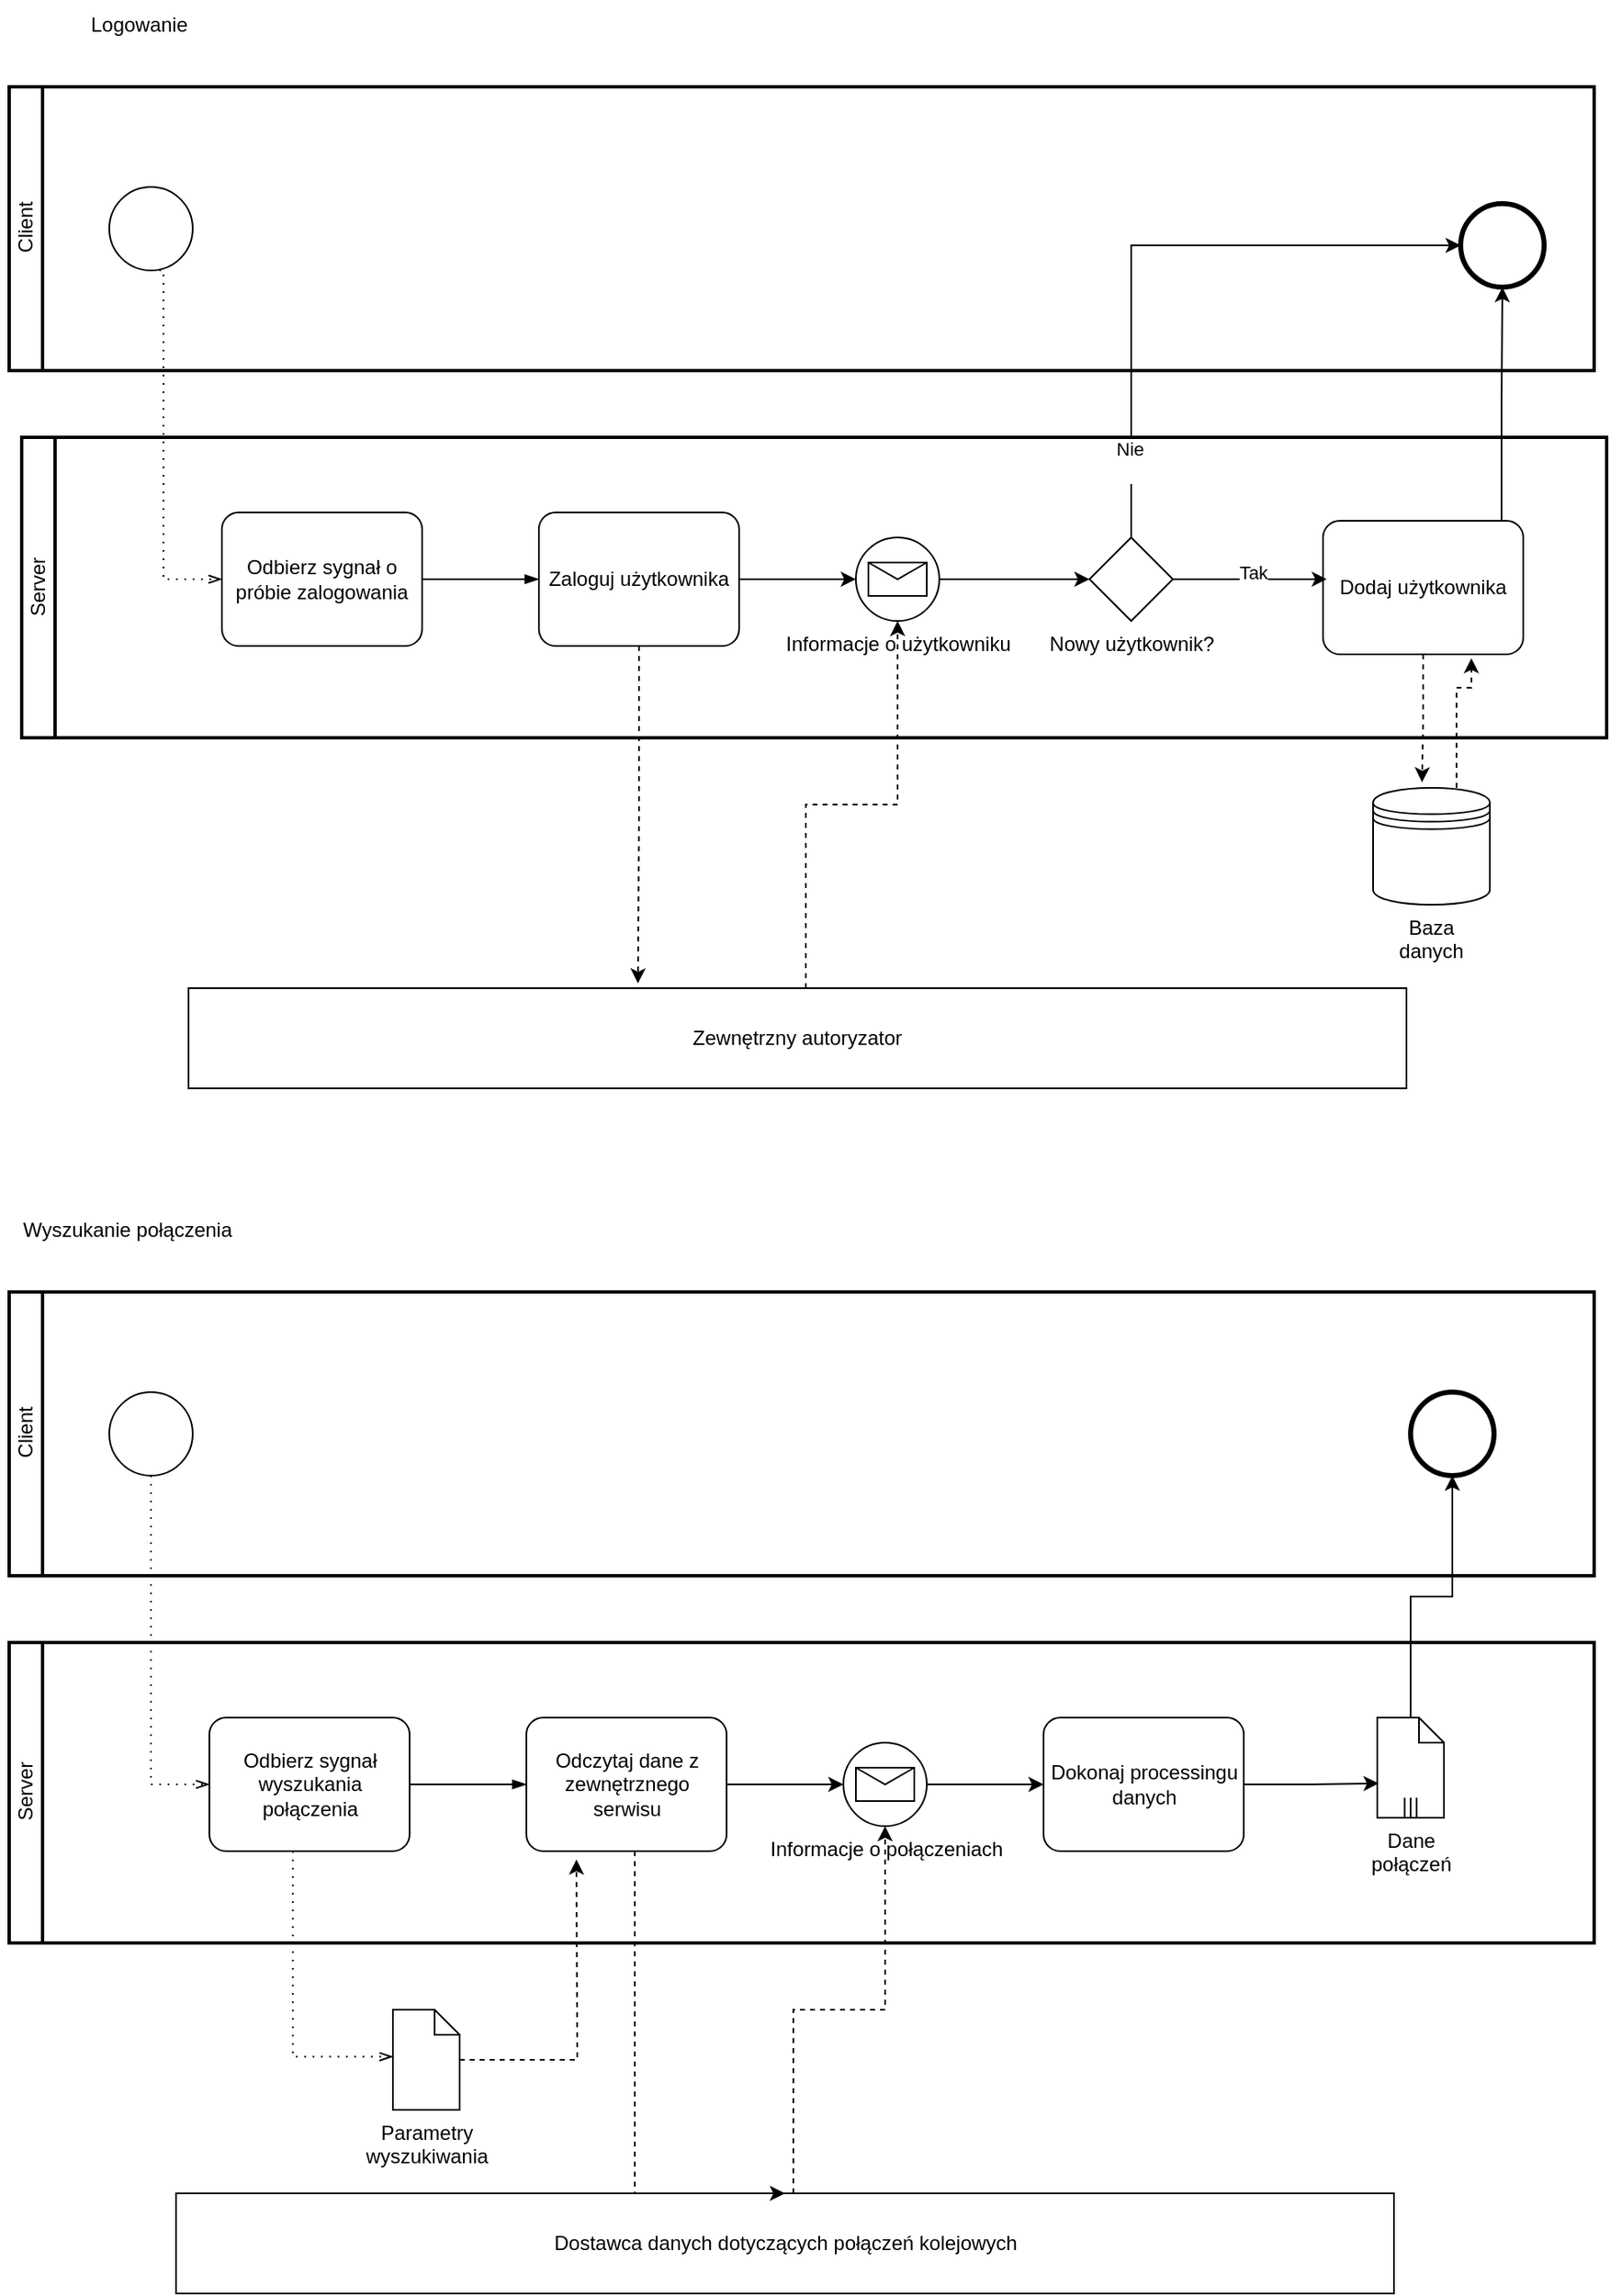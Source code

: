 <mxfile version="24.0.4" type="device">
  <diagram name="Page-1" id="2a216829-ef6e-dabb-86c1-c78162f3ba2b">
    <mxGraphModel dx="1615" dy="-231" grid="1" gridSize="10" guides="1" tooltips="1" connect="1" arrows="1" fold="1" page="1" pageScale="1" pageWidth="850" pageHeight="1100" background="none" math="0" shadow="0">
      <root>
        <mxCell id="0" />
        <mxCell id="1" parent="0" />
        <mxCell id="fpaLrNx99ippCSUbvsSf-1" value="Client" style="swimlane;html=1;startSize=20;fontStyle=0;collapsible=0;horizontal=0;swimlaneLine=1;swimlaneFillColor=#ffffff;strokeWidth=2;" vertex="1" parent="1">
          <mxGeometry x="72.5" y="1200" width="950" height="170" as="geometry" />
        </mxCell>
        <mxCell id="fpaLrNx99ippCSUbvsSf-2" value="" style="points=[[0.145,0.145,0],[0.5,0,0],[0.855,0.145,0],[1,0.5,0],[0.855,0.855,0],[0.5,1,0],[0.145,0.855,0],[0,0.5,0]];shape=mxgraph.bpmn.event;html=1;verticalLabelPosition=bottom;labelBackgroundColor=#ffffff;verticalAlign=top;align=center;perimeter=ellipsePerimeter;outlineConnect=0;aspect=fixed;outline=standard;symbol=general;" vertex="1" parent="fpaLrNx99ippCSUbvsSf-1">
          <mxGeometry x="60" y="60" width="50" height="50" as="geometry" />
        </mxCell>
        <mxCell id="fpaLrNx99ippCSUbvsSf-39" value="" style="points=[[0.145,0.145,0],[0.5,0,0],[0.855,0.145,0],[1,0.5,0],[0.855,0.855,0],[0.5,1,0],[0.145,0.855,0],[0,0.5,0]];shape=mxgraph.bpmn.event;html=1;verticalLabelPosition=bottom;labelBackgroundColor=#ffffff;verticalAlign=top;align=center;perimeter=ellipsePerimeter;outlineConnect=0;aspect=fixed;outline=end;symbol=terminate2;" vertex="1" parent="fpaLrNx99ippCSUbvsSf-1">
          <mxGeometry x="870" y="70" width="50" height="50" as="geometry" />
        </mxCell>
        <mxCell id="fpaLrNx99ippCSUbvsSf-5" value="Server" style="swimlane;html=1;startSize=20;fontStyle=0;collapsible=0;horizontal=0;swimlaneLine=1;swimlaneFillColor=#ffffff;strokeWidth=2;" vertex="1" parent="1">
          <mxGeometry x="80" y="1410" width="950" height="180" as="geometry" />
        </mxCell>
        <mxCell id="fpaLrNx99ippCSUbvsSf-6" value="Odbierz sygnał o próbie zalogowania" style="points=[[0.25,0,0],[0.5,0,0],[0.75,0,0],[1,0.25,0],[1,0.5,0],[1,0.75,0],[0.75,1,0],[0.5,1,0],[0.25,1,0],[0,0.75,0],[0,0.5,0],[0,0.25,0]];shape=mxgraph.bpmn.task;whiteSpace=wrap;rectStyle=rounded;size=10;taskMarker=abstract;" vertex="1" parent="fpaLrNx99ippCSUbvsSf-5">
          <mxGeometry x="120" y="45" width="120" height="80" as="geometry" />
        </mxCell>
        <mxCell id="fpaLrNx99ippCSUbvsSf-7" value="" style="edgeStyle=elbowEdgeStyle;fontSize=12;html=1;endArrow=blockThin;endFill=1;rounded=0;exitX=1;exitY=0.5;exitDx=0;exitDy=0;exitPerimeter=0;entryX=0;entryY=0.5;entryDx=0;entryDy=0;entryPerimeter=0;" edge="1" parent="fpaLrNx99ippCSUbvsSf-5" source="fpaLrNx99ippCSUbvsSf-6" target="fpaLrNx99ippCSUbvsSf-35">
          <mxGeometry width="160" relative="1" as="geometry">
            <mxPoint x="300" y="10" as="sourcePoint" />
            <mxPoint x="300" y="85" as="targetPoint" />
          </mxGeometry>
        </mxCell>
        <mxCell id="fpaLrNx99ippCSUbvsSf-40" style="edgeStyle=orthogonalEdgeStyle;rounded=0;orthogonalLoop=1;jettySize=auto;html=1;entryX=0;entryY=0.5;entryDx=0;entryDy=0;entryPerimeter=0;" edge="1" parent="fpaLrNx99ippCSUbvsSf-5" source="fpaLrNx99ippCSUbvsSf-35" target="fpaLrNx99ippCSUbvsSf-41">
          <mxGeometry relative="1" as="geometry">
            <mxPoint x="500" y="85" as="targetPoint" />
          </mxGeometry>
        </mxCell>
        <mxCell id="fpaLrNx99ippCSUbvsSf-35" value="Zaloguj użytkownika" style="points=[[0.25,0,0],[0.5,0,0],[0.75,0,0],[1,0.25,0],[1,0.5,0],[1,0.75,0],[0.75,1,0],[0.5,1,0],[0.25,1,0],[0,0.75,0],[0,0.5,0],[0,0.25,0]];shape=mxgraph.bpmn.task;whiteSpace=wrap;rectStyle=rounded;size=10;taskMarker=abstract;" vertex="1" parent="fpaLrNx99ippCSUbvsSf-5">
          <mxGeometry x="310" y="45" width="120" height="80" as="geometry" />
        </mxCell>
        <mxCell id="fpaLrNx99ippCSUbvsSf-43" style="edgeStyle=orthogonalEdgeStyle;rounded=0;orthogonalLoop=1;jettySize=auto;html=1;entryX=0;entryY=0.5;entryDx=0;entryDy=0;entryPerimeter=0;" edge="1" parent="fpaLrNx99ippCSUbvsSf-5" source="fpaLrNx99ippCSUbvsSf-41" target="fpaLrNx99ippCSUbvsSf-95">
          <mxGeometry relative="1" as="geometry">
            <mxPoint x="620" y="85" as="targetPoint" />
          </mxGeometry>
        </mxCell>
        <mxCell id="fpaLrNx99ippCSUbvsSf-41" value="Informacje o użytkowniku" style="points=[[0.145,0.145,0],[0.5,0,0],[0.855,0.145,0],[1,0.5,0],[0.855,0.855,0],[0.5,1,0],[0.145,0.855,0],[0,0.5,0]];shape=mxgraph.bpmn.event;html=1;verticalLabelPosition=bottom;labelBackgroundColor=#ffffff;verticalAlign=top;align=center;perimeter=ellipsePerimeter;outlineConnect=0;aspect=fixed;outline=standard;symbol=message;" vertex="1" parent="fpaLrNx99ippCSUbvsSf-5">
          <mxGeometry x="500" y="60" width="50" height="50" as="geometry" />
        </mxCell>
        <mxCell id="fpaLrNx99ippCSUbvsSf-95" value="Nowy użytkownik?" style="points=[[0.25,0.25,0],[0.5,0,0],[0.75,0.25,0],[1,0.5,0],[0.75,0.75,0],[0.5,1,0],[0.25,0.75,0],[0,0.5,0]];shape=mxgraph.bpmn.gateway2;html=1;verticalLabelPosition=bottom;labelBackgroundColor=#ffffff;verticalAlign=top;align=center;perimeter=rhombusPerimeter;outlineConnect=0;outline=none;symbol=none;" vertex="1" parent="fpaLrNx99ippCSUbvsSf-5">
          <mxGeometry x="640" y="60" width="50" height="50" as="geometry" />
        </mxCell>
        <mxCell id="fpaLrNx99ippCSUbvsSf-99" value="Dodaj użytkownika" style="points=[[0.25,0,0],[0.5,0,0],[0.75,0,0],[1,0.25,0],[1,0.5,0],[1,0.75,0],[0.75,1,0],[0.5,1,0],[0.25,1,0],[0,0.75,0],[0,0.5,0],[0,0.25,0]];shape=mxgraph.bpmn.task;whiteSpace=wrap;rectStyle=rounded;size=10;taskMarker=abstract;" vertex="1" parent="fpaLrNx99ippCSUbvsSf-5">
          <mxGeometry x="780" y="50" width="120" height="80" as="geometry" />
        </mxCell>
        <mxCell id="fpaLrNx99ippCSUbvsSf-100" style="edgeStyle=orthogonalEdgeStyle;rounded=0;orthogonalLoop=1;jettySize=auto;html=1;entryX=0.019;entryY=0.437;entryDx=0;entryDy=0;entryPerimeter=0;" edge="1" parent="fpaLrNx99ippCSUbvsSf-5" source="fpaLrNx99ippCSUbvsSf-95" target="fpaLrNx99ippCSUbvsSf-99">
          <mxGeometry relative="1" as="geometry" />
        </mxCell>
        <mxCell id="fpaLrNx99ippCSUbvsSf-109" value="Tak" style="edgeLabel;html=1;align=center;verticalAlign=middle;resizable=0;points=[];" vertex="1" connectable="0" parent="fpaLrNx99ippCSUbvsSf-100">
          <mxGeometry x="0.03" y="4" relative="1" as="geometry">
            <mxPoint as="offset" />
          </mxGeometry>
        </mxCell>
        <mxCell id="fpaLrNx99ippCSUbvsSf-21" value="" style="edgeStyle=elbowEdgeStyle;fontSize=12;html=1;endFill=0;startFill=0;endSize=6;startSize=6;dashed=1;dashPattern=1 4;endArrow=openThin;startArrow=none;rounded=0;entryX=0;entryY=0.5;entryDx=0;entryDy=0;entryPerimeter=0;exitX=0.5;exitY=1;exitDx=0;exitDy=0;exitPerimeter=0;" edge="1" parent="1" source="fpaLrNx99ippCSUbvsSf-2" target="fpaLrNx99ippCSUbvsSf-6">
          <mxGeometry width="160" relative="1" as="geometry">
            <mxPoint x="380" y="1520" as="sourcePoint" />
            <mxPoint x="540" y="1520" as="targetPoint" />
            <Array as="points">
              <mxPoint x="165" y="1400" />
            </Array>
          </mxGeometry>
        </mxCell>
        <mxCell id="fpaLrNx99ippCSUbvsSf-32" value="Logowanie" style="text;html=1;align=center;verticalAlign=middle;resizable=0;points=[];autosize=1;strokeColor=none;fillColor=none;" vertex="1" parent="1">
          <mxGeometry x="110" y="1148" width="80" height="30" as="geometry" />
        </mxCell>
        <mxCell id="fpaLrNx99ippCSUbvsSf-36" value="Zewnętrzny autoryzator" style="rounded=0;whiteSpace=wrap;html=1;" vertex="1" parent="1">
          <mxGeometry x="180" y="1740" width="730" height="60" as="geometry" />
        </mxCell>
        <mxCell id="fpaLrNx99ippCSUbvsSf-42" style="edgeStyle=orthogonalEdgeStyle;rounded=0;orthogonalLoop=1;jettySize=auto;html=1;entryX=0.5;entryY=1;entryDx=0;entryDy=0;entryPerimeter=0;dashed=1;" edge="1" parent="1" source="fpaLrNx99ippCSUbvsSf-36" target="fpaLrNx99ippCSUbvsSf-41">
          <mxGeometry relative="1" as="geometry">
            <Array as="points">
              <mxPoint x="550" y="1630" />
              <mxPoint x="605" y="1630" />
            </Array>
          </mxGeometry>
        </mxCell>
        <mxCell id="fpaLrNx99ippCSUbvsSf-72" value="Client" style="swimlane;html=1;startSize=20;fontStyle=0;collapsible=0;horizontal=0;swimlaneLine=1;swimlaneFillColor=#ffffff;strokeWidth=2;" vertex="1" parent="1">
          <mxGeometry x="72.5" y="1922" width="950" height="170" as="geometry" />
        </mxCell>
        <mxCell id="fpaLrNx99ippCSUbvsSf-73" value="" style="points=[[0.145,0.145,0],[0.5,0,0],[0.855,0.145,0],[1,0.5,0],[0.855,0.855,0],[0.5,1,0],[0.145,0.855,0],[0,0.5,0]];shape=mxgraph.bpmn.event;html=1;verticalLabelPosition=bottom;labelBackgroundColor=#ffffff;verticalAlign=top;align=center;perimeter=ellipsePerimeter;outlineConnect=0;aspect=fixed;outline=standard;symbol=general;" vertex="1" parent="fpaLrNx99ippCSUbvsSf-72">
          <mxGeometry x="60" y="60" width="50" height="50" as="geometry" />
        </mxCell>
        <mxCell id="fpaLrNx99ippCSUbvsSf-74" value="" style="points=[[0.145,0.145,0],[0.5,0,0],[0.855,0.145,0],[1,0.5,0],[0.855,0.855,0],[0.5,1,0],[0.145,0.855,0],[0,0.5,0]];shape=mxgraph.bpmn.event;html=1;verticalLabelPosition=bottom;labelBackgroundColor=#ffffff;verticalAlign=top;align=center;perimeter=ellipsePerimeter;outlineConnect=0;aspect=fixed;outline=end;symbol=terminate2;" vertex="1" parent="fpaLrNx99ippCSUbvsSf-72">
          <mxGeometry x="840" y="60" width="50" height="50" as="geometry" />
        </mxCell>
        <mxCell id="fpaLrNx99ippCSUbvsSf-75" value="Server" style="swimlane;html=1;startSize=20;fontStyle=0;collapsible=0;horizontal=0;swimlaneLine=1;swimlaneFillColor=#ffffff;strokeWidth=2;" vertex="1" parent="1">
          <mxGeometry x="72.5" y="2132" width="950" height="180" as="geometry" />
        </mxCell>
        <mxCell id="fpaLrNx99ippCSUbvsSf-76" value="Odbierz sygnał wyszukania połączenia" style="points=[[0.25,0,0],[0.5,0,0],[0.75,0,0],[1,0.25,0],[1,0.5,0],[1,0.75,0],[0.75,1,0],[0.5,1,0],[0.25,1,0],[0,0.75,0],[0,0.5,0],[0,0.25,0]];shape=mxgraph.bpmn.task;whiteSpace=wrap;rectStyle=rounded;size=10;taskMarker=abstract;" vertex="1" parent="fpaLrNx99ippCSUbvsSf-75">
          <mxGeometry x="120" y="45" width="120" height="80" as="geometry" />
        </mxCell>
        <mxCell id="fpaLrNx99ippCSUbvsSf-77" value="" style="edgeStyle=elbowEdgeStyle;fontSize=12;html=1;endArrow=blockThin;endFill=1;rounded=0;exitX=1;exitY=0.5;exitDx=0;exitDy=0;exitPerimeter=0;entryX=0;entryY=0.5;entryDx=0;entryDy=0;entryPerimeter=0;" edge="1" parent="fpaLrNx99ippCSUbvsSf-75" source="fpaLrNx99ippCSUbvsSf-76" target="fpaLrNx99ippCSUbvsSf-79">
          <mxGeometry width="160" relative="1" as="geometry">
            <mxPoint x="300" y="10" as="sourcePoint" />
            <mxPoint x="300" y="85" as="targetPoint" />
          </mxGeometry>
        </mxCell>
        <mxCell id="fpaLrNx99ippCSUbvsSf-78" style="edgeStyle=orthogonalEdgeStyle;rounded=0;orthogonalLoop=1;jettySize=auto;html=1;entryX=0;entryY=0.5;entryDx=0;entryDy=0;entryPerimeter=0;" edge="1" parent="fpaLrNx99ippCSUbvsSf-75" source="fpaLrNx99ippCSUbvsSf-79" target="fpaLrNx99ippCSUbvsSf-81">
          <mxGeometry relative="1" as="geometry">
            <mxPoint x="500" y="85" as="targetPoint" />
          </mxGeometry>
        </mxCell>
        <mxCell id="fpaLrNx99ippCSUbvsSf-79" value="Odczytaj dane z zewnętrznego serwisu" style="points=[[0.25,0,0],[0.5,0,0],[0.75,0,0],[1,0.25,0],[1,0.5,0],[1,0.75,0],[0.75,1,0],[0.5,1,0],[0.25,1,0],[0,0.75,0],[0,0.5,0],[0,0.25,0]];shape=mxgraph.bpmn.task;whiteSpace=wrap;rectStyle=rounded;size=10;taskMarker=abstract;" vertex="1" parent="fpaLrNx99ippCSUbvsSf-75">
          <mxGeometry x="310" y="45" width="120" height="80" as="geometry" />
        </mxCell>
        <mxCell id="fpaLrNx99ippCSUbvsSf-80" style="edgeStyle=orthogonalEdgeStyle;rounded=0;orthogonalLoop=1;jettySize=auto;html=1;entryX=0;entryY=0.5;entryDx=0;entryDy=0;entryPerimeter=0;" edge="1" parent="fpaLrNx99ippCSUbvsSf-75" source="fpaLrNx99ippCSUbvsSf-81" target="fpaLrNx99ippCSUbvsSf-82">
          <mxGeometry relative="1" as="geometry">
            <mxPoint x="640" y="85" as="targetPoint" />
          </mxGeometry>
        </mxCell>
        <mxCell id="fpaLrNx99ippCSUbvsSf-81" value="Informacje o połączeniach" style="points=[[0.145,0.145,0],[0.5,0,0],[0.855,0.145,0],[1,0.5,0],[0.855,0.855,0],[0.5,1,0],[0.145,0.855,0],[0,0.5,0]];shape=mxgraph.bpmn.event;html=1;verticalLabelPosition=bottom;labelBackgroundColor=#ffffff;verticalAlign=top;align=center;perimeter=ellipsePerimeter;outlineConnect=0;aspect=fixed;outline=standard;symbol=message;" vertex="1" parent="fpaLrNx99ippCSUbvsSf-75">
          <mxGeometry x="500" y="60" width="50" height="50" as="geometry" />
        </mxCell>
        <mxCell id="fpaLrNx99ippCSUbvsSf-82" value="Dokonaj processingu danych" style="points=[[0.25,0,0],[0.5,0,0],[0.75,0,0],[1,0.25,0],[1,0.5,0],[1,0.75,0],[0.75,1,0],[0.5,1,0],[0.25,1,0],[0,0.75,0],[0,0.5,0],[0,0.25,0]];shape=mxgraph.bpmn.task;whiteSpace=wrap;rectStyle=rounded;size=10;taskMarker=abstract;" vertex="1" parent="fpaLrNx99ippCSUbvsSf-75">
          <mxGeometry x="620" y="45" width="120" height="80" as="geometry" />
        </mxCell>
        <mxCell id="fpaLrNx99ippCSUbvsSf-83" value="Dane połączeń" style="shape=mxgraph.bpmn.data;labelPosition=center;verticalLabelPosition=bottom;align=center;verticalAlign=top;whiteSpace=wrap;size=15;html=1;bpmnTransferType=none;isCollection=1;fontSize=12;" vertex="1" parent="fpaLrNx99ippCSUbvsSf-75">
          <mxGeometry x="820" y="45" width="40" height="60" as="geometry" />
        </mxCell>
        <mxCell id="fpaLrNx99ippCSUbvsSf-84" style="edgeStyle=orthogonalEdgeStyle;rounded=0;orthogonalLoop=1;jettySize=auto;html=1;entryX=0.02;entryY=0.656;entryDx=0;entryDy=0;entryPerimeter=0;" edge="1" parent="fpaLrNx99ippCSUbvsSf-75" source="fpaLrNx99ippCSUbvsSf-82" target="fpaLrNx99ippCSUbvsSf-83">
          <mxGeometry relative="1" as="geometry" />
        </mxCell>
        <mxCell id="fpaLrNx99ippCSUbvsSf-85" value="" style="edgeStyle=elbowEdgeStyle;fontSize=12;html=1;endFill=0;startFill=0;endSize=6;startSize=6;dashed=1;dashPattern=1 4;endArrow=openThin;startArrow=none;rounded=0;exitX=0.5;exitY=1;exitDx=0;exitDy=0;exitPerimeter=0;entryX=0.001;entryY=0.469;entryDx=0;entryDy=0;entryPerimeter=0;" edge="1" source="fpaLrNx99ippCSUbvsSf-76" target="fpaLrNx99ippCSUbvsSf-93" parent="1">
          <mxGeometry width="160" relative="1" as="geometry">
            <mxPoint x="372.5" y="2232" as="sourcePoint" />
            <mxPoint x="262.5" y="2382" as="targetPoint" />
            <Array as="points">
              <mxPoint x="242.5" y="2302" />
            </Array>
          </mxGeometry>
        </mxCell>
        <mxCell id="fpaLrNx99ippCSUbvsSf-86" value="" style="edgeStyle=elbowEdgeStyle;fontSize=12;html=1;endFill=0;startFill=0;endSize=6;startSize=6;dashed=1;dashPattern=1 4;endArrow=openThin;startArrow=none;rounded=0;entryX=0;entryY=0.5;entryDx=0;entryDy=0;entryPerimeter=0;exitX=0.5;exitY=1;exitDx=0;exitDy=0;exitPerimeter=0;" edge="1" source="fpaLrNx99ippCSUbvsSf-73" target="fpaLrNx99ippCSUbvsSf-76" parent="1">
          <mxGeometry width="160" relative="1" as="geometry">
            <mxPoint x="372.5" y="2242" as="sourcePoint" />
            <mxPoint x="532.5" y="2242" as="targetPoint" />
            <Array as="points">
              <mxPoint x="157.5" y="2122" />
            </Array>
          </mxGeometry>
        </mxCell>
        <mxCell id="fpaLrNx99ippCSUbvsSf-87" value="Wyszukanie połączenia" style="text;html=1;align=center;verticalAlign=middle;resizable=0;points=[];autosize=1;strokeColor=none;fillColor=none;" vertex="1" parent="1">
          <mxGeometry x="67.5" y="1870" width="150" height="30" as="geometry" />
        </mxCell>
        <mxCell id="fpaLrNx99ippCSUbvsSf-88" value="Dostawca danych dotyczących połączeń kolejowych" style="rounded=0;whiteSpace=wrap;html=1;" vertex="1" parent="1">
          <mxGeometry x="172.5" y="2462" width="730" height="60" as="geometry" />
        </mxCell>
        <mxCell id="fpaLrNx99ippCSUbvsSf-89" style="edgeStyle=orthogonalEdgeStyle;rounded=0;orthogonalLoop=1;jettySize=auto;html=1;entryX=0.5;entryY=0;entryDx=0;entryDy=0;dashed=1;" edge="1" source="fpaLrNx99ippCSUbvsSf-79" target="fpaLrNx99ippCSUbvsSf-88" parent="1">
          <mxGeometry relative="1" as="geometry">
            <Array as="points">
              <mxPoint x="447.5" y="2302" />
              <mxPoint x="447.5" y="2302" />
            </Array>
          </mxGeometry>
        </mxCell>
        <mxCell id="fpaLrNx99ippCSUbvsSf-90" style="edgeStyle=orthogonalEdgeStyle;rounded=0;orthogonalLoop=1;jettySize=auto;html=1;entryX=0.5;entryY=1;entryDx=0;entryDy=0;entryPerimeter=0;dashed=1;" edge="1" source="fpaLrNx99ippCSUbvsSf-88" target="fpaLrNx99ippCSUbvsSf-81" parent="1">
          <mxGeometry relative="1" as="geometry">
            <Array as="points">
              <mxPoint x="542.5" y="2352" />
              <mxPoint x="597.5" y="2352" />
            </Array>
          </mxGeometry>
        </mxCell>
        <mxCell id="fpaLrNx99ippCSUbvsSf-91" style="edgeStyle=orthogonalEdgeStyle;rounded=0;orthogonalLoop=1;jettySize=auto;html=1;entryX=0.5;entryY=1;entryDx=0;entryDy=0;entryPerimeter=0;" edge="1" source="fpaLrNx99ippCSUbvsSf-83" target="fpaLrNx99ippCSUbvsSf-74" parent="1">
          <mxGeometry relative="1" as="geometry" />
        </mxCell>
        <mxCell id="fpaLrNx99ippCSUbvsSf-92" style="edgeStyle=orthogonalEdgeStyle;rounded=0;orthogonalLoop=1;jettySize=auto;html=1;dashed=1;" edge="1" source="fpaLrNx99ippCSUbvsSf-93" parent="1">
          <mxGeometry relative="1" as="geometry">
            <mxPoint x="412.5" y="2262" as="targetPoint" />
          </mxGeometry>
        </mxCell>
        <mxCell id="fpaLrNx99ippCSUbvsSf-93" value="Parametry wyszukiwania" style="shape=mxgraph.bpmn.data;labelPosition=center;verticalLabelPosition=bottom;align=center;verticalAlign=top;whiteSpace=wrap;size=15;html=1;" vertex="1" parent="1">
          <mxGeometry x="302.5" y="2352" width="40" height="60" as="geometry" />
        </mxCell>
        <mxCell id="fpaLrNx99ippCSUbvsSf-97" style="edgeStyle=orthogonalEdgeStyle;rounded=0;orthogonalLoop=1;jettySize=auto;html=1;" edge="1" parent="1" source="fpaLrNx99ippCSUbvsSf-95" target="fpaLrNx99ippCSUbvsSf-39">
          <mxGeometry relative="1" as="geometry">
            <Array as="points">
              <mxPoint x="745" y="1295" />
            </Array>
          </mxGeometry>
        </mxCell>
        <mxCell id="fpaLrNx99ippCSUbvsSf-98" value="Nie&lt;div&gt;&lt;br&gt;&lt;/div&gt;" style="edgeLabel;html=1;align=center;verticalAlign=middle;resizable=0;points=[];" vertex="1" connectable="0" parent="fpaLrNx99ippCSUbvsSf-97">
          <mxGeometry x="-0.754" y="1" relative="1" as="geometry">
            <mxPoint as="offset" />
          </mxGeometry>
        </mxCell>
        <mxCell id="fpaLrNx99ippCSUbvsSf-101" style="edgeStyle=orthogonalEdgeStyle;rounded=0;orthogonalLoop=1;jettySize=auto;html=1;" edge="1" parent="1" source="fpaLrNx99ippCSUbvsSf-99" target="fpaLrNx99ippCSUbvsSf-39">
          <mxGeometry relative="1" as="geometry">
            <Array as="points">
              <mxPoint x="967" y="1390" />
            </Array>
          </mxGeometry>
        </mxCell>
        <mxCell id="fpaLrNx99ippCSUbvsSf-104" style="edgeStyle=orthogonalEdgeStyle;rounded=0;orthogonalLoop=1;jettySize=auto;html=1;entryX=0.369;entryY=-0.047;entryDx=0;entryDy=0;entryPerimeter=0;dashed=1;" edge="1" parent="1" source="fpaLrNx99ippCSUbvsSf-35" target="fpaLrNx99ippCSUbvsSf-36">
          <mxGeometry relative="1" as="geometry" />
        </mxCell>
        <mxCell id="fpaLrNx99ippCSUbvsSf-105" value="Baza danych" style="shape=datastore;whiteSpace=wrap;html=1;labelPosition=center;verticalLabelPosition=bottom;align=center;verticalAlign=top;" vertex="1" parent="1">
          <mxGeometry x="890" y="1620" width="70" height="70" as="geometry" />
        </mxCell>
        <mxCell id="fpaLrNx99ippCSUbvsSf-107" style="edgeStyle=orthogonalEdgeStyle;rounded=0;orthogonalLoop=1;jettySize=auto;html=1;entryX=0.419;entryY=-0.048;entryDx=0;entryDy=0;entryPerimeter=0;dashed=1;" edge="1" parent="1" source="fpaLrNx99ippCSUbvsSf-99" target="fpaLrNx99ippCSUbvsSf-105">
          <mxGeometry relative="1" as="geometry">
            <Array as="points">
              <mxPoint x="920" y="1580" />
              <mxPoint x="919" y="1580" />
            </Array>
          </mxGeometry>
        </mxCell>
        <mxCell id="fpaLrNx99ippCSUbvsSf-108" style="edgeStyle=orthogonalEdgeStyle;rounded=0;orthogonalLoop=1;jettySize=auto;html=1;entryX=0.741;entryY=1.029;entryDx=0;entryDy=0;entryPerimeter=0;dashed=1;" edge="1" parent="1" source="fpaLrNx99ippCSUbvsSf-105" target="fpaLrNx99ippCSUbvsSf-99">
          <mxGeometry relative="1" as="geometry">
            <Array as="points">
              <mxPoint x="940" y="1560" />
              <mxPoint x="949" y="1560" />
            </Array>
          </mxGeometry>
        </mxCell>
      </root>
    </mxGraphModel>
  </diagram>
</mxfile>
